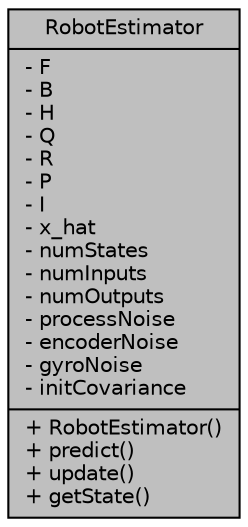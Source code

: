 digraph "RobotEstimator"
{
  edge [fontname="Helvetica",fontsize="10",labelfontname="Helvetica",labelfontsize="10"];
  node [fontname="Helvetica",fontsize="10",shape=record];
  Node1 [label="{RobotEstimator\n|- F\l- B\l- H\l- Q\l- R\l- P\l- I\l- x_hat\l- numStates\l- numInputs\l- numOutputs\l- processNoise\l- encoderNoise\l- gyroNoise\l- initCovariance\l|+ RobotEstimator()\l+ predict()\l+ update()\l+ getState()\l}",height=0.2,width=0.4,color="black", fillcolor="grey75", style="filled", fontcolor="black"];
}
